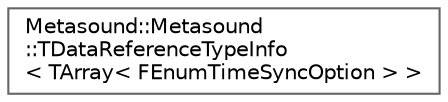 digraph "Graphical Class Hierarchy"
{
 // INTERACTIVE_SVG=YES
 // LATEX_PDF_SIZE
  bgcolor="transparent";
  edge [fontname=Helvetica,fontsize=10,labelfontname=Helvetica,labelfontsize=10];
  node [fontname=Helvetica,fontsize=10,shape=box,height=0.2,width=0.4];
  rankdir="LR";
  Node0 [id="Node000000",label="Metasound::Metasound\l::TDataReferenceTypeInfo\l\< TArray\< FEnumTimeSyncOption \> \>",height=0.2,width=0.4,color="grey40", fillcolor="white", style="filled",URL="$d9/dc4/structMetasound_1_1_1_1Metasound_1_1TDataReferenceTypeInfo_3_01TArray_3_01FEnumTimeSyncOption_01_4_01_4.html",tooltip=" "];
}
